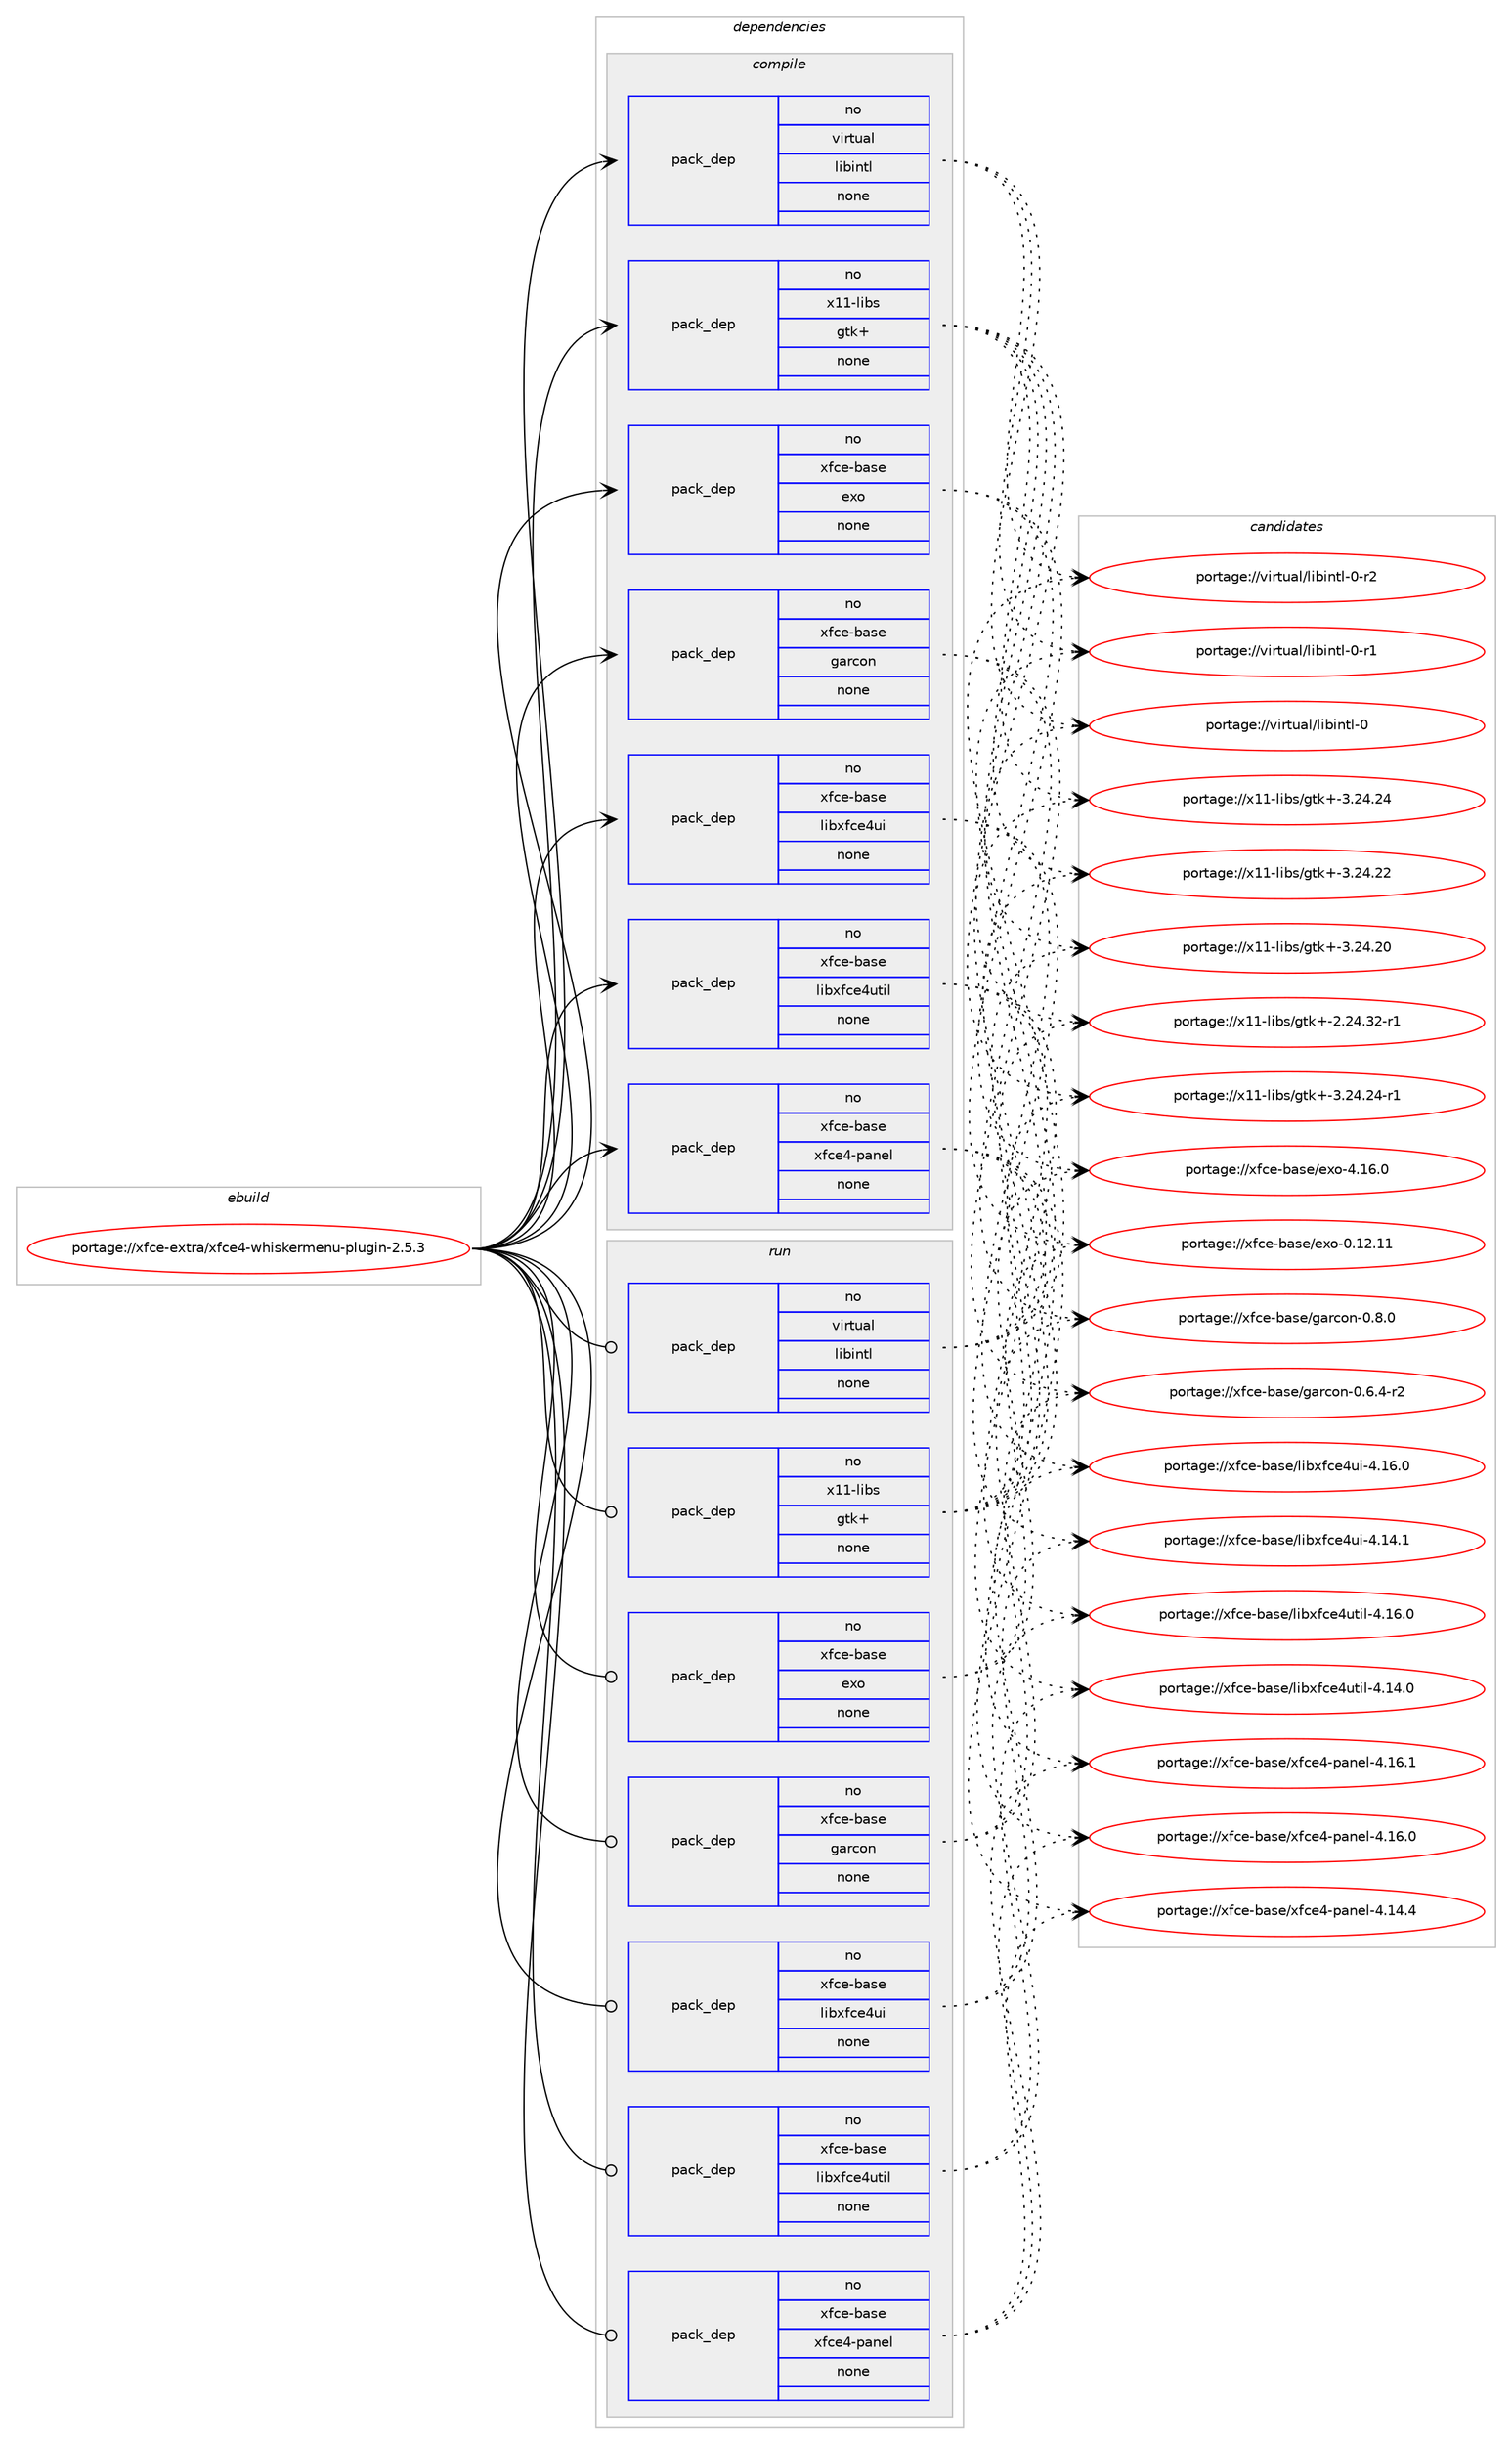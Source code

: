 digraph prolog {

# *************
# Graph options
# *************

newrank=true;
concentrate=true;
compound=true;
graph [rankdir=LR,fontname=Helvetica,fontsize=10,ranksep=1.5];#, ranksep=2.5, nodesep=0.2];
edge  [arrowhead=vee];
node  [fontname=Helvetica,fontsize=10];

# **********
# The ebuild
# **********

subgraph cluster_leftcol {
color=gray;
label=<<i>ebuild</i>>;
id [label="portage://xfce-extra/xfce4-whiskermenu-plugin-2.5.3", color=red, width=4, href="../xfce-extra/xfce4-whiskermenu-plugin-2.5.3.svg"];
}

# ****************
# The dependencies
# ****************

subgraph cluster_midcol {
color=gray;
label=<<i>dependencies</i>>;
subgraph cluster_compile {
fillcolor="#eeeeee";
style=filled;
label=<<i>compile</i>>;
subgraph pack49 {
dependency50 [label=<<TABLE BORDER="0" CELLBORDER="1" CELLSPACING="0" CELLPADDING="4" WIDTH="220"><TR><TD ROWSPAN="6" CELLPADDING="30">pack_dep</TD></TR><TR><TD WIDTH="110">no</TD></TR><TR><TD>virtual</TD></TR><TR><TD>libintl</TD></TR><TR><TD>none</TD></TR><TR><TD></TD></TR></TABLE>>, shape=none, color=blue];
}
id:e -> dependency50:w [weight=20,style="solid",arrowhead="vee"];
subgraph pack50 {
dependency51 [label=<<TABLE BORDER="0" CELLBORDER="1" CELLSPACING="0" CELLPADDING="4" WIDTH="220"><TR><TD ROWSPAN="6" CELLPADDING="30">pack_dep</TD></TR><TR><TD WIDTH="110">no</TD></TR><TR><TD>x11-libs</TD></TR><TR><TD>gtk+</TD></TR><TR><TD>none</TD></TR><TR><TD></TD></TR></TABLE>>, shape=none, color=blue];
}
id:e -> dependency51:w [weight=20,style="solid",arrowhead="vee"];
subgraph pack51 {
dependency52 [label=<<TABLE BORDER="0" CELLBORDER="1" CELLSPACING="0" CELLPADDING="4" WIDTH="220"><TR><TD ROWSPAN="6" CELLPADDING="30">pack_dep</TD></TR><TR><TD WIDTH="110">no</TD></TR><TR><TD>xfce-base</TD></TR><TR><TD>exo</TD></TR><TR><TD>none</TD></TR><TR><TD></TD></TR></TABLE>>, shape=none, color=blue];
}
id:e -> dependency52:w [weight=20,style="solid",arrowhead="vee"];
subgraph pack52 {
dependency53 [label=<<TABLE BORDER="0" CELLBORDER="1" CELLSPACING="0" CELLPADDING="4" WIDTH="220"><TR><TD ROWSPAN="6" CELLPADDING="30">pack_dep</TD></TR><TR><TD WIDTH="110">no</TD></TR><TR><TD>xfce-base</TD></TR><TR><TD>garcon</TD></TR><TR><TD>none</TD></TR><TR><TD></TD></TR></TABLE>>, shape=none, color=blue];
}
id:e -> dependency53:w [weight=20,style="solid",arrowhead="vee"];
subgraph pack53 {
dependency54 [label=<<TABLE BORDER="0" CELLBORDER="1" CELLSPACING="0" CELLPADDING="4" WIDTH="220"><TR><TD ROWSPAN="6" CELLPADDING="30">pack_dep</TD></TR><TR><TD WIDTH="110">no</TD></TR><TR><TD>xfce-base</TD></TR><TR><TD>libxfce4ui</TD></TR><TR><TD>none</TD></TR><TR><TD></TD></TR></TABLE>>, shape=none, color=blue];
}
id:e -> dependency54:w [weight=20,style="solid",arrowhead="vee"];
subgraph pack54 {
dependency55 [label=<<TABLE BORDER="0" CELLBORDER="1" CELLSPACING="0" CELLPADDING="4" WIDTH="220"><TR><TD ROWSPAN="6" CELLPADDING="30">pack_dep</TD></TR><TR><TD WIDTH="110">no</TD></TR><TR><TD>xfce-base</TD></TR><TR><TD>libxfce4util</TD></TR><TR><TD>none</TD></TR><TR><TD></TD></TR></TABLE>>, shape=none, color=blue];
}
id:e -> dependency55:w [weight=20,style="solid",arrowhead="vee"];
subgraph pack55 {
dependency56 [label=<<TABLE BORDER="0" CELLBORDER="1" CELLSPACING="0" CELLPADDING="4" WIDTH="220"><TR><TD ROWSPAN="6" CELLPADDING="30">pack_dep</TD></TR><TR><TD WIDTH="110">no</TD></TR><TR><TD>xfce-base</TD></TR><TR><TD>xfce4-panel</TD></TR><TR><TD>none</TD></TR><TR><TD></TD></TR></TABLE>>, shape=none, color=blue];
}
id:e -> dependency56:w [weight=20,style="solid",arrowhead="vee"];
}
subgraph cluster_compileandrun {
fillcolor="#eeeeee";
style=filled;
label=<<i>compile and run</i>>;
}
subgraph cluster_run {
fillcolor="#eeeeee";
style=filled;
label=<<i>run</i>>;
subgraph pack56 {
dependency57 [label=<<TABLE BORDER="0" CELLBORDER="1" CELLSPACING="0" CELLPADDING="4" WIDTH="220"><TR><TD ROWSPAN="6" CELLPADDING="30">pack_dep</TD></TR><TR><TD WIDTH="110">no</TD></TR><TR><TD>virtual</TD></TR><TR><TD>libintl</TD></TR><TR><TD>none</TD></TR><TR><TD></TD></TR></TABLE>>, shape=none, color=blue];
}
id:e -> dependency57:w [weight=20,style="solid",arrowhead="odot"];
subgraph pack57 {
dependency58 [label=<<TABLE BORDER="0" CELLBORDER="1" CELLSPACING="0" CELLPADDING="4" WIDTH="220"><TR><TD ROWSPAN="6" CELLPADDING="30">pack_dep</TD></TR><TR><TD WIDTH="110">no</TD></TR><TR><TD>x11-libs</TD></TR><TR><TD>gtk+</TD></TR><TR><TD>none</TD></TR><TR><TD></TD></TR></TABLE>>, shape=none, color=blue];
}
id:e -> dependency58:w [weight=20,style="solid",arrowhead="odot"];
subgraph pack58 {
dependency59 [label=<<TABLE BORDER="0" CELLBORDER="1" CELLSPACING="0" CELLPADDING="4" WIDTH="220"><TR><TD ROWSPAN="6" CELLPADDING="30">pack_dep</TD></TR><TR><TD WIDTH="110">no</TD></TR><TR><TD>xfce-base</TD></TR><TR><TD>exo</TD></TR><TR><TD>none</TD></TR><TR><TD></TD></TR></TABLE>>, shape=none, color=blue];
}
id:e -> dependency59:w [weight=20,style="solid",arrowhead="odot"];
subgraph pack59 {
dependency60 [label=<<TABLE BORDER="0" CELLBORDER="1" CELLSPACING="0" CELLPADDING="4" WIDTH="220"><TR><TD ROWSPAN="6" CELLPADDING="30">pack_dep</TD></TR><TR><TD WIDTH="110">no</TD></TR><TR><TD>xfce-base</TD></TR><TR><TD>garcon</TD></TR><TR><TD>none</TD></TR><TR><TD></TD></TR></TABLE>>, shape=none, color=blue];
}
id:e -> dependency60:w [weight=20,style="solid",arrowhead="odot"];
subgraph pack60 {
dependency61 [label=<<TABLE BORDER="0" CELLBORDER="1" CELLSPACING="0" CELLPADDING="4" WIDTH="220"><TR><TD ROWSPAN="6" CELLPADDING="30">pack_dep</TD></TR><TR><TD WIDTH="110">no</TD></TR><TR><TD>xfce-base</TD></TR><TR><TD>libxfce4ui</TD></TR><TR><TD>none</TD></TR><TR><TD></TD></TR></TABLE>>, shape=none, color=blue];
}
id:e -> dependency61:w [weight=20,style="solid",arrowhead="odot"];
subgraph pack61 {
dependency62 [label=<<TABLE BORDER="0" CELLBORDER="1" CELLSPACING="0" CELLPADDING="4" WIDTH="220"><TR><TD ROWSPAN="6" CELLPADDING="30">pack_dep</TD></TR><TR><TD WIDTH="110">no</TD></TR><TR><TD>xfce-base</TD></TR><TR><TD>libxfce4util</TD></TR><TR><TD>none</TD></TR><TR><TD></TD></TR></TABLE>>, shape=none, color=blue];
}
id:e -> dependency62:w [weight=20,style="solid",arrowhead="odot"];
subgraph pack62 {
dependency63 [label=<<TABLE BORDER="0" CELLBORDER="1" CELLSPACING="0" CELLPADDING="4" WIDTH="220"><TR><TD ROWSPAN="6" CELLPADDING="30">pack_dep</TD></TR><TR><TD WIDTH="110">no</TD></TR><TR><TD>xfce-base</TD></TR><TR><TD>xfce4-panel</TD></TR><TR><TD>none</TD></TR><TR><TD></TD></TR></TABLE>>, shape=none, color=blue];
}
id:e -> dependency63:w [weight=20,style="solid",arrowhead="odot"];
}
}

# **************
# The candidates
# **************

subgraph cluster_choices {
rank=same;
color=gray;
label=<<i>candidates</i>>;

subgraph choice49 {
color=black;
nodesep=1;
choice11810511411611797108471081059810511011610845484511450 [label="portage://virtual/libintl-0-r2", color=red, width=4,href="../virtual/libintl-0-r2.svg"];
choice11810511411611797108471081059810511011610845484511449 [label="portage://virtual/libintl-0-r1", color=red, width=4,href="../virtual/libintl-0-r1.svg"];
choice1181051141161179710847108105981051101161084548 [label="portage://virtual/libintl-0", color=red, width=4,href="../virtual/libintl-0.svg"];
dependency50:e -> choice11810511411611797108471081059810511011610845484511450:w [style=dotted,weight="100"];
dependency50:e -> choice11810511411611797108471081059810511011610845484511449:w [style=dotted,weight="100"];
dependency50:e -> choice1181051141161179710847108105981051101161084548:w [style=dotted,weight="100"];
}
subgraph choice50 {
color=black;
nodesep=1;
choice12049494510810598115471031161074345514650524650524511449 [label="portage://x11-libs/gtk+-3.24.24-r1", color=red, width=4,href="../x11-libs/gtk+-3.24.24-r1.svg"];
choice1204949451081059811547103116107434551465052465052 [label="portage://x11-libs/gtk+-3.24.24", color=red, width=4,href="../x11-libs/gtk+-3.24.24.svg"];
choice1204949451081059811547103116107434551465052465050 [label="portage://x11-libs/gtk+-3.24.22", color=red, width=4,href="../x11-libs/gtk+-3.24.22.svg"];
choice1204949451081059811547103116107434551465052465048 [label="portage://x11-libs/gtk+-3.24.20", color=red, width=4,href="../x11-libs/gtk+-3.24.20.svg"];
choice12049494510810598115471031161074345504650524651504511449 [label="portage://x11-libs/gtk+-2.24.32-r1", color=red, width=4,href="../x11-libs/gtk+-2.24.32-r1.svg"];
dependency51:e -> choice12049494510810598115471031161074345514650524650524511449:w [style=dotted,weight="100"];
dependency51:e -> choice1204949451081059811547103116107434551465052465052:w [style=dotted,weight="100"];
dependency51:e -> choice1204949451081059811547103116107434551465052465050:w [style=dotted,weight="100"];
dependency51:e -> choice1204949451081059811547103116107434551465052465048:w [style=dotted,weight="100"];
dependency51:e -> choice12049494510810598115471031161074345504650524651504511449:w [style=dotted,weight="100"];
}
subgraph choice51 {
color=black;
nodesep=1;
choice120102991014598971151014710112011145524649544648 [label="portage://xfce-base/exo-4.16.0", color=red, width=4,href="../xfce-base/exo-4.16.0.svg"];
choice12010299101459897115101471011201114548464950464949 [label="portage://xfce-base/exo-0.12.11", color=red, width=4,href="../xfce-base/exo-0.12.11.svg"];
dependency52:e -> choice120102991014598971151014710112011145524649544648:w [style=dotted,weight="100"];
dependency52:e -> choice12010299101459897115101471011201114548464950464949:w [style=dotted,weight="100"];
}
subgraph choice52 {
color=black;
nodesep=1;
choice12010299101459897115101471039711499111110454846564648 [label="portage://xfce-base/garcon-0.8.0", color=red, width=4,href="../xfce-base/garcon-0.8.0.svg"];
choice120102991014598971151014710397114991111104548465446524511450 [label="portage://xfce-base/garcon-0.6.4-r2", color=red, width=4,href="../xfce-base/garcon-0.6.4-r2.svg"];
dependency53:e -> choice12010299101459897115101471039711499111110454846564648:w [style=dotted,weight="100"];
dependency53:e -> choice120102991014598971151014710397114991111104548465446524511450:w [style=dotted,weight="100"];
}
subgraph choice53 {
color=black;
nodesep=1;
choice120102991014598971151014710810598120102991015211710545524649544648 [label="portage://xfce-base/libxfce4ui-4.16.0", color=red, width=4,href="../xfce-base/libxfce4ui-4.16.0.svg"];
choice120102991014598971151014710810598120102991015211710545524649524649 [label="portage://xfce-base/libxfce4ui-4.14.1", color=red, width=4,href="../xfce-base/libxfce4ui-4.14.1.svg"];
dependency54:e -> choice120102991014598971151014710810598120102991015211710545524649544648:w [style=dotted,weight="100"];
dependency54:e -> choice120102991014598971151014710810598120102991015211710545524649524649:w [style=dotted,weight="100"];
}
subgraph choice54 {
color=black;
nodesep=1;
choice120102991014598971151014710810598120102991015211711610510845524649544648 [label="portage://xfce-base/libxfce4util-4.16.0", color=red, width=4,href="../xfce-base/libxfce4util-4.16.0.svg"];
choice120102991014598971151014710810598120102991015211711610510845524649524648 [label="portage://xfce-base/libxfce4util-4.14.0", color=red, width=4,href="../xfce-base/libxfce4util-4.14.0.svg"];
dependency55:e -> choice120102991014598971151014710810598120102991015211711610510845524649544648:w [style=dotted,weight="100"];
dependency55:e -> choice120102991014598971151014710810598120102991015211711610510845524649524648:w [style=dotted,weight="100"];
}
subgraph choice55 {
color=black;
nodesep=1;
choice12010299101459897115101471201029910152451129711010110845524649544649 [label="portage://xfce-base/xfce4-panel-4.16.1", color=red, width=4,href="../xfce-base/xfce4-panel-4.16.1.svg"];
choice12010299101459897115101471201029910152451129711010110845524649544648 [label="portage://xfce-base/xfce4-panel-4.16.0", color=red, width=4,href="../xfce-base/xfce4-panel-4.16.0.svg"];
choice12010299101459897115101471201029910152451129711010110845524649524652 [label="portage://xfce-base/xfce4-panel-4.14.4", color=red, width=4,href="../xfce-base/xfce4-panel-4.14.4.svg"];
dependency56:e -> choice12010299101459897115101471201029910152451129711010110845524649544649:w [style=dotted,weight="100"];
dependency56:e -> choice12010299101459897115101471201029910152451129711010110845524649544648:w [style=dotted,weight="100"];
dependency56:e -> choice12010299101459897115101471201029910152451129711010110845524649524652:w [style=dotted,weight="100"];
}
subgraph choice56 {
color=black;
nodesep=1;
choice11810511411611797108471081059810511011610845484511450 [label="portage://virtual/libintl-0-r2", color=red, width=4,href="../virtual/libintl-0-r2.svg"];
choice11810511411611797108471081059810511011610845484511449 [label="portage://virtual/libintl-0-r1", color=red, width=4,href="../virtual/libintl-0-r1.svg"];
choice1181051141161179710847108105981051101161084548 [label="portage://virtual/libintl-0", color=red, width=4,href="../virtual/libintl-0.svg"];
dependency57:e -> choice11810511411611797108471081059810511011610845484511450:w [style=dotted,weight="100"];
dependency57:e -> choice11810511411611797108471081059810511011610845484511449:w [style=dotted,weight="100"];
dependency57:e -> choice1181051141161179710847108105981051101161084548:w [style=dotted,weight="100"];
}
subgraph choice57 {
color=black;
nodesep=1;
choice12049494510810598115471031161074345514650524650524511449 [label="portage://x11-libs/gtk+-3.24.24-r1", color=red, width=4,href="../x11-libs/gtk+-3.24.24-r1.svg"];
choice1204949451081059811547103116107434551465052465052 [label="portage://x11-libs/gtk+-3.24.24", color=red, width=4,href="../x11-libs/gtk+-3.24.24.svg"];
choice1204949451081059811547103116107434551465052465050 [label="portage://x11-libs/gtk+-3.24.22", color=red, width=4,href="../x11-libs/gtk+-3.24.22.svg"];
choice1204949451081059811547103116107434551465052465048 [label="portage://x11-libs/gtk+-3.24.20", color=red, width=4,href="../x11-libs/gtk+-3.24.20.svg"];
choice12049494510810598115471031161074345504650524651504511449 [label="portage://x11-libs/gtk+-2.24.32-r1", color=red, width=4,href="../x11-libs/gtk+-2.24.32-r1.svg"];
dependency58:e -> choice12049494510810598115471031161074345514650524650524511449:w [style=dotted,weight="100"];
dependency58:e -> choice1204949451081059811547103116107434551465052465052:w [style=dotted,weight="100"];
dependency58:e -> choice1204949451081059811547103116107434551465052465050:w [style=dotted,weight="100"];
dependency58:e -> choice1204949451081059811547103116107434551465052465048:w [style=dotted,weight="100"];
dependency58:e -> choice12049494510810598115471031161074345504650524651504511449:w [style=dotted,weight="100"];
}
subgraph choice58 {
color=black;
nodesep=1;
choice120102991014598971151014710112011145524649544648 [label="portage://xfce-base/exo-4.16.0", color=red, width=4,href="../xfce-base/exo-4.16.0.svg"];
choice12010299101459897115101471011201114548464950464949 [label="portage://xfce-base/exo-0.12.11", color=red, width=4,href="../xfce-base/exo-0.12.11.svg"];
dependency59:e -> choice120102991014598971151014710112011145524649544648:w [style=dotted,weight="100"];
dependency59:e -> choice12010299101459897115101471011201114548464950464949:w [style=dotted,weight="100"];
}
subgraph choice59 {
color=black;
nodesep=1;
choice12010299101459897115101471039711499111110454846564648 [label="portage://xfce-base/garcon-0.8.0", color=red, width=4,href="../xfce-base/garcon-0.8.0.svg"];
choice120102991014598971151014710397114991111104548465446524511450 [label="portage://xfce-base/garcon-0.6.4-r2", color=red, width=4,href="../xfce-base/garcon-0.6.4-r2.svg"];
dependency60:e -> choice12010299101459897115101471039711499111110454846564648:w [style=dotted,weight="100"];
dependency60:e -> choice120102991014598971151014710397114991111104548465446524511450:w [style=dotted,weight="100"];
}
subgraph choice60 {
color=black;
nodesep=1;
choice120102991014598971151014710810598120102991015211710545524649544648 [label="portage://xfce-base/libxfce4ui-4.16.0", color=red, width=4,href="../xfce-base/libxfce4ui-4.16.0.svg"];
choice120102991014598971151014710810598120102991015211710545524649524649 [label="portage://xfce-base/libxfce4ui-4.14.1", color=red, width=4,href="../xfce-base/libxfce4ui-4.14.1.svg"];
dependency61:e -> choice120102991014598971151014710810598120102991015211710545524649544648:w [style=dotted,weight="100"];
dependency61:e -> choice120102991014598971151014710810598120102991015211710545524649524649:w [style=dotted,weight="100"];
}
subgraph choice61 {
color=black;
nodesep=1;
choice120102991014598971151014710810598120102991015211711610510845524649544648 [label="portage://xfce-base/libxfce4util-4.16.0", color=red, width=4,href="../xfce-base/libxfce4util-4.16.0.svg"];
choice120102991014598971151014710810598120102991015211711610510845524649524648 [label="portage://xfce-base/libxfce4util-4.14.0", color=red, width=4,href="../xfce-base/libxfce4util-4.14.0.svg"];
dependency62:e -> choice120102991014598971151014710810598120102991015211711610510845524649544648:w [style=dotted,weight="100"];
dependency62:e -> choice120102991014598971151014710810598120102991015211711610510845524649524648:w [style=dotted,weight="100"];
}
subgraph choice62 {
color=black;
nodesep=1;
choice12010299101459897115101471201029910152451129711010110845524649544649 [label="portage://xfce-base/xfce4-panel-4.16.1", color=red, width=4,href="../xfce-base/xfce4-panel-4.16.1.svg"];
choice12010299101459897115101471201029910152451129711010110845524649544648 [label="portage://xfce-base/xfce4-panel-4.16.0", color=red, width=4,href="../xfce-base/xfce4-panel-4.16.0.svg"];
choice12010299101459897115101471201029910152451129711010110845524649524652 [label="portage://xfce-base/xfce4-panel-4.14.4", color=red, width=4,href="../xfce-base/xfce4-panel-4.14.4.svg"];
dependency63:e -> choice12010299101459897115101471201029910152451129711010110845524649544649:w [style=dotted,weight="100"];
dependency63:e -> choice12010299101459897115101471201029910152451129711010110845524649544648:w [style=dotted,weight="100"];
dependency63:e -> choice12010299101459897115101471201029910152451129711010110845524649524652:w [style=dotted,weight="100"];
}
}

}
